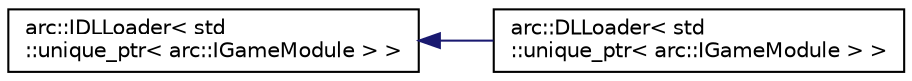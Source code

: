 digraph "Graphical Class Hierarchy"
{
 // LATEX_PDF_SIZE
  edge [fontname="Helvetica",fontsize="10",labelfontname="Helvetica",labelfontsize="10"];
  node [fontname="Helvetica",fontsize="10",shape=record];
  rankdir="LR";
  Node0 [label="arc::IDLLoader\< std\l::unique_ptr\< arc::IGameModule \> \>",height=0.2,width=0.4,color="black", fillcolor="white", style="filled",URL="$classarc_1_1IDLLoader.html",tooltip=" "];
  Node0 -> Node1 [dir="back",color="midnightblue",fontsize="10",style="solid",fontname="Helvetica"];
  Node1 [label="arc::DLLoader\< std\l::unique_ptr\< arc::IGameModule \> \>",height=0.2,width=0.4,color="black", fillcolor="white", style="filled",URL="$classarc_1_1DLLoader.html",tooltip=" "];
}
